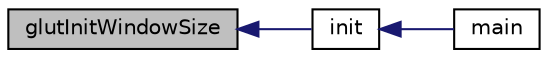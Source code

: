 digraph "glutInitWindowSize"
{
  edge [fontname="Helvetica",fontsize="10",labelfontname="Helvetica",labelfontsize="10"];
  node [fontname="Helvetica",fontsize="10",shape=record];
  rankdir="LR";
  Node1 [label="glutInitWindowSize",height=0.2,width=0.4,color="black", fillcolor="grey75", style="filled", fontcolor="black"];
  Node1 -> Node2 [dir="back",color="midnightblue",fontsize="10",style="solid",fontname="Helvetica"];
  Node2 [label="init",height=0.2,width=0.4,color="black", fillcolor="white", style="filled",URL="$main_8h.html#a02fd73d861ef2e4aabb38c0c9ff82947"];
  Node2 -> Node3 [dir="back",color="midnightblue",fontsize="10",style="solid",fontname="Helvetica"];
  Node3 [label="main",height=0.2,width=0.4,color="black", fillcolor="white", style="filled",URL="$main_8h.html#a0ddf1224851353fc92bfbff6f499fa97"];
}
